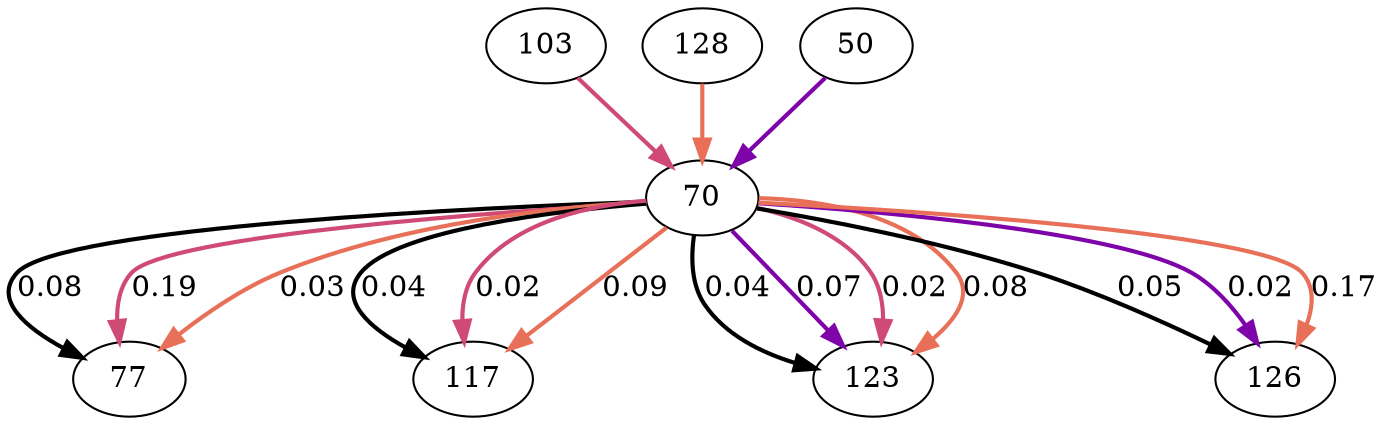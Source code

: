 digraph  {
103;
70;
77;
128;
117;
50;
123;
126;
103 -> 70  [color="#cf4b75", key=0, penwidth=2];
70 -> 77  [color=black, key=0, label="0.08", penwidth=2];
70 -> 77  [color="#cf4b75", key=1, label="0.19", penwidth=2];
70 -> 77  [color="#e87059", key=2, label="0.03", penwidth=2];
70 -> 117  [color=black, key=0, label="0.04", penwidth=2];
70 -> 117  [color="#cf4b75", key=1, label="0.02", penwidth=2];
70 -> 117  [color="#e87059", key=2, label="0.09", penwidth=2];
70 -> 123  [color=black, key=0, label="0.04", penwidth=2];
70 -> 123  [color="#7e03a8", key=1, label="0.07", penwidth=2];
70 -> 123  [color="#cf4b75", key=2, label="0.02", penwidth=2];
70 -> 123  [color="#e87059", key=3, label="0.08", penwidth=2];
70 -> 126  [color=black, key=0, label="0.05", penwidth=2];
70 -> 126  [color="#7e03a8", key=1, label="0.02", penwidth=2];
70 -> 126  [color="#e87059", key=2, label="0.17", penwidth=2];
128 -> 70  [color="#e87059", key=0, penwidth=2];
50 -> 70  [color="#7e03a8", key=0, penwidth=2];
}
